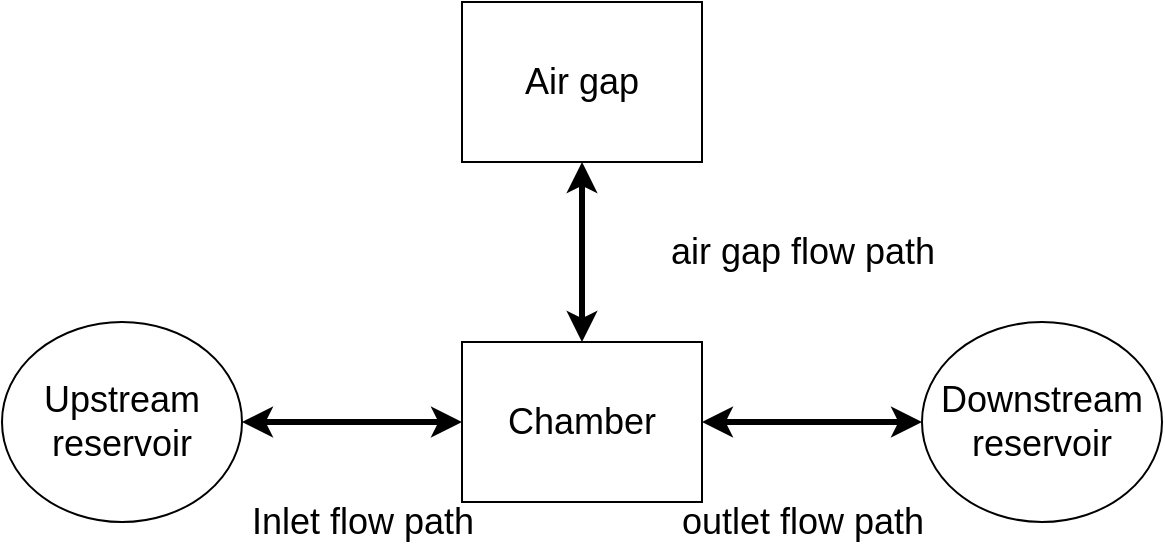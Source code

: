 <mxfile version="20.5.3" type="device"><diagram id="C5RBs43oDa-KdzZeNtuy" name="Page-1"><mxGraphModel dx="1422" dy="895" grid="1" gridSize="10" guides="1" tooltips="1" connect="1" arrows="1" fold="1" page="1" pageScale="1" pageWidth="827" pageHeight="1169" math="0" shadow="0"><root><mxCell id="WIyWlLk6GJQsqaUBKTNV-0"/><mxCell id="WIyWlLk6GJQsqaUBKTNV-1" parent="WIyWlLk6GJQsqaUBKTNV-0"/><mxCell id="IQSA6gknZiftcXBZdNi_-0" value="Upstream&lt;br style=&quot;font-size: 18px;&quot;&gt;reservoir" style="ellipse;whiteSpace=wrap;html=1;fontSize=18;" parent="WIyWlLk6GJQsqaUBKTNV-1" vertex="1"><mxGeometry x="60" y="200" width="120" height="100" as="geometry"/></mxCell><mxCell id="IQSA6gknZiftcXBZdNi_-1" value="Downstream&lt;br style=&quot;font-size: 18px;&quot;&gt;reservoir" style="ellipse;whiteSpace=wrap;html=1;fontSize=18;" parent="WIyWlLk6GJQsqaUBKTNV-1" vertex="1"><mxGeometry x="520" y="200" width="120" height="100" as="geometry"/></mxCell><mxCell id="IQSA6gknZiftcXBZdNi_-5" value="outlet flow path" style="edgeStyle=orthogonalEdgeStyle;rounded=0;orthogonalLoop=1;jettySize=auto;html=1;fontSize=18;startArrow=classic;startFill=1;strokeWidth=3;labelBackgroundColor=none;" parent="WIyWlLk6GJQsqaUBKTNV-1" source="IQSA6gknZiftcXBZdNi_-2" target="IQSA6gknZiftcXBZdNi_-1" edge="1"><mxGeometry x="-0.091" y="-50" relative="1" as="geometry"><mxPoint as="offset"/></mxGeometry></mxCell><mxCell id="IQSA6gknZiftcXBZdNi_-6" value="Inlet flow path" style="edgeStyle=orthogonalEdgeStyle;rounded=0;orthogonalLoop=1;jettySize=auto;html=1;fontSize=18;startArrow=classic;startFill=1;strokeWidth=3;labelBackgroundColor=none;" parent="WIyWlLk6GJQsqaUBKTNV-1" source="IQSA6gknZiftcXBZdNi_-2" target="IQSA6gknZiftcXBZdNi_-0" edge="1"><mxGeometry x="-0.091" y="50" relative="1" as="geometry"><mxPoint as="offset"/></mxGeometry></mxCell><mxCell id="IQSA6gknZiftcXBZdNi_-2" value="Chamber" style="rounded=0;whiteSpace=wrap;html=1;fontSize=18;" parent="WIyWlLk6GJQsqaUBKTNV-1" vertex="1"><mxGeometry x="290" y="210" width="120" height="80" as="geometry"/></mxCell><mxCell id="IQSA6gknZiftcXBZdNi_-4" value="air gap flow path" style="edgeStyle=orthogonalEdgeStyle;rounded=0;orthogonalLoop=1;jettySize=auto;html=1;fontSize=18;startArrow=classic;startFill=1;strokeWidth=3;labelBackgroundColor=none;" parent="WIyWlLk6GJQsqaUBKTNV-1" source="IQSA6gknZiftcXBZdNi_-3" target="IQSA6gknZiftcXBZdNi_-2" edge="1"><mxGeometry y="110" relative="1" as="geometry"><mxPoint as="offset"/></mxGeometry></mxCell><mxCell id="IQSA6gknZiftcXBZdNi_-3" value="Air gap" style="rounded=0;whiteSpace=wrap;html=1;fontSize=18;" parent="WIyWlLk6GJQsqaUBKTNV-1" vertex="1"><mxGeometry x="290" y="40" width="120" height="80" as="geometry"/></mxCell></root></mxGraphModel></diagram></mxfile>